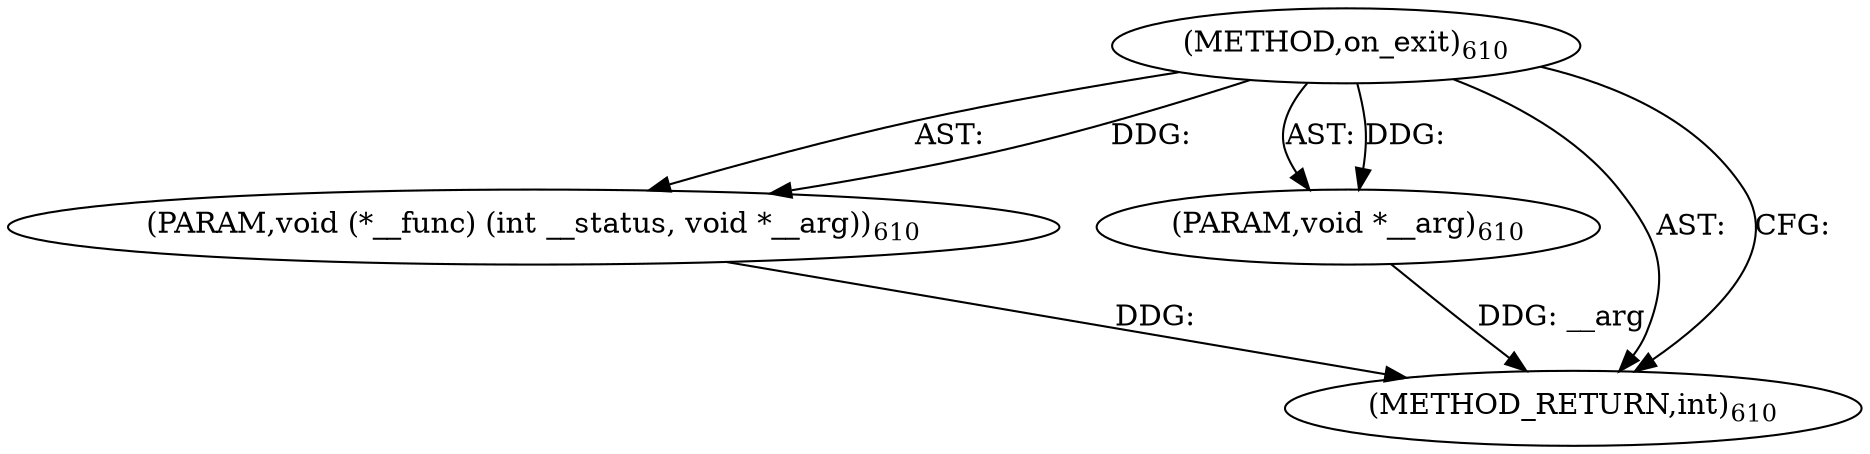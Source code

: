 digraph "on_exit" {  
"45480" [label = <(METHOD,on_exit)<SUB>610</SUB>> ]
"45481" [label = <(PARAM,void (*__func) (int __status, void *__arg))<SUB>610</SUB>> ]
"45482" [label = <(PARAM,void *__arg)<SUB>610</SUB>> ]
"45483" [label = <(METHOD_RETURN,int)<SUB>610</SUB>> ]
  "45480" -> "45481"  [ label = "AST: "] 
  "45480" -> "45482"  [ label = "AST: "] 
  "45480" -> "45483"  [ label = "AST: "] 
  "45480" -> "45483"  [ label = "CFG: "] 
  "45481" -> "45483"  [ label = "DDG: "] 
  "45482" -> "45483"  [ label = "DDG: __arg"] 
  "45480" -> "45481"  [ label = "DDG: "] 
  "45480" -> "45482"  [ label = "DDG: "] 
}
